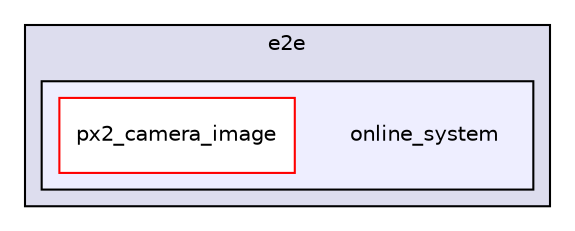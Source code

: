 digraph "modules/e2e/online_system" {
  compound=true
  node [ fontsize="10", fontname="Helvetica"];
  edge [ labelfontsize="10", labelfontname="Helvetica"];
  subgraph clusterdir_82954bfc8f1b1ce617a224b688a9981d {
    graph [ bgcolor="#ddddee", pencolor="black", label="e2e" fontname="Helvetica", fontsize="10", URL="dir_82954bfc8f1b1ce617a224b688a9981d.html"]
  subgraph clusterdir_4bc46fc008b9deb1bed2ad02e8e30367 {
    graph [ bgcolor="#eeeeff", pencolor="black", label="" URL="dir_4bc46fc008b9deb1bed2ad02e8e30367.html"];
    dir_4bc46fc008b9deb1bed2ad02e8e30367 [shape=plaintext label="online_system"];
    dir_ae40e985963e254bac32ed03066fbe03 [shape=box label="px2_camera_image" color="red" fillcolor="white" style="filled" URL="dir_ae40e985963e254bac32ed03066fbe03.html"];
  }
  }
}
